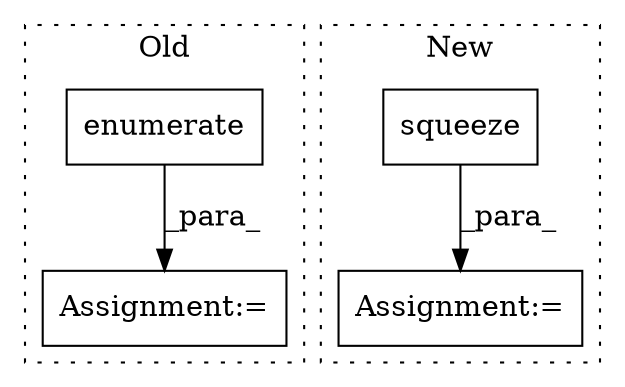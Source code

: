digraph G {
subgraph cluster0 {
1 [label="enumerate" a="32" s="2730,2757" l="10,1" shape="box"];
3 [label="Assignment:=" a="7" s="2780" l="1" shape="box"];
label = "Old";
style="dotted";
}
subgraph cluster1 {
2 [label="squeeze" a="32" s="2860,2869" l="8,1" shape="box"];
4 [label="Assignment:=" a="7" s="3134" l="1" shape="box"];
label = "New";
style="dotted";
}
1 -> 3 [label="_para_"];
2 -> 4 [label="_para_"];
}